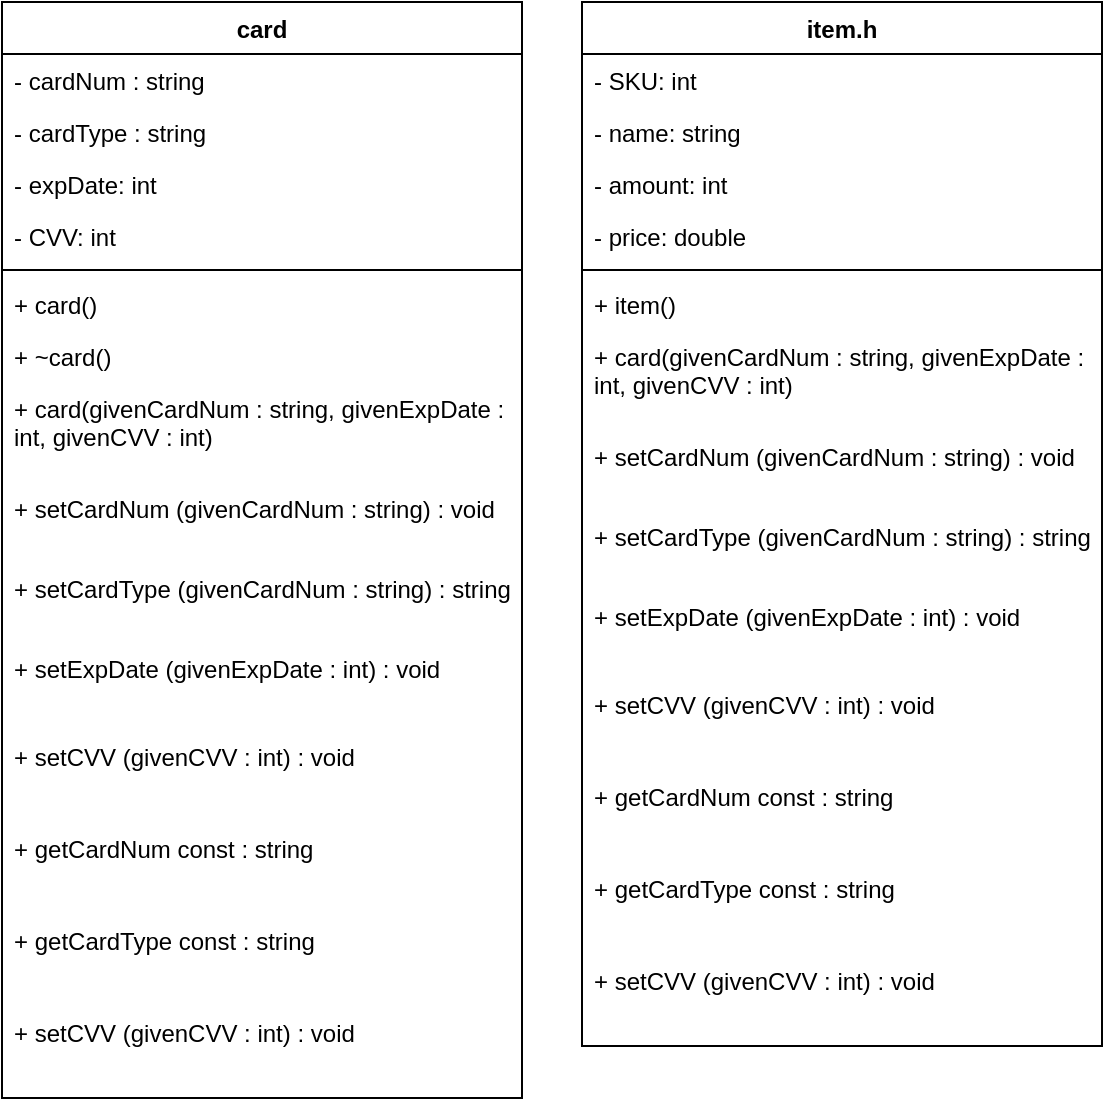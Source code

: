<mxfile version="18.0.2" type="device"><diagram id="s4DqyoTUTu_d57vvP1bP" name="Page-1"><mxGraphModel dx="1422" dy="794" grid="1" gridSize="10" guides="1" tooltips="1" connect="1" arrows="1" fold="1" page="1" pageScale="1" pageWidth="850" pageHeight="1100" math="0" shadow="0"><root><mxCell id="0"/><mxCell id="1" parent="0"/><mxCell id="wkDU2TJ7Rcdr3MBC7R-R-6" value="card" style="swimlane;fontStyle=1;align=center;verticalAlign=top;childLayout=stackLayout;horizontal=1;startSize=26;horizontalStack=0;resizeParent=1;resizeParentMax=0;resizeLast=0;collapsible=1;marginBottom=0;" parent="1" vertex="1"><mxGeometry x="30" y="30" width="260" height="548" as="geometry"><mxRectangle x="30" y="30" width="60" height="26" as="alternateBounds"/></mxGeometry></mxCell><mxCell id="wkDU2TJ7Rcdr3MBC7R-R-7" value="- cardNum : string" style="text;strokeColor=none;fillColor=none;align=left;verticalAlign=top;spacingLeft=4;spacingRight=4;overflow=hidden;rotatable=0;points=[[0,0.5],[1,0.5]];portConstraint=eastwest;" parent="wkDU2TJ7Rcdr3MBC7R-R-6" vertex="1"><mxGeometry y="26" width="260" height="26" as="geometry"/></mxCell><mxCell id="wkDU2TJ7Rcdr3MBC7R-R-12" value="- cardType : string" style="text;strokeColor=none;fillColor=none;align=left;verticalAlign=top;spacingLeft=4;spacingRight=4;overflow=hidden;rotatable=0;points=[[0,0.5],[1,0.5]];portConstraint=eastwest;" parent="wkDU2TJ7Rcdr3MBC7R-R-6" vertex="1"><mxGeometry y="52" width="260" height="26" as="geometry"/></mxCell><mxCell id="wkDU2TJ7Rcdr3MBC7R-R-13" value="- expDate: int" style="text;strokeColor=none;fillColor=none;align=left;verticalAlign=top;spacingLeft=4;spacingRight=4;overflow=hidden;rotatable=0;points=[[0,0.5],[1,0.5]];portConstraint=eastwest;" parent="wkDU2TJ7Rcdr3MBC7R-R-6" vertex="1"><mxGeometry y="78" width="260" height="26" as="geometry"/></mxCell><mxCell id="wkDU2TJ7Rcdr3MBC7R-R-14" value="- CVV: int" style="text;strokeColor=none;fillColor=none;align=left;verticalAlign=top;spacingLeft=4;spacingRight=4;overflow=hidden;rotatable=0;points=[[0,0.5],[1,0.5]];portConstraint=eastwest;" parent="wkDU2TJ7Rcdr3MBC7R-R-6" vertex="1"><mxGeometry y="104" width="260" height="26" as="geometry"/></mxCell><mxCell id="wkDU2TJ7Rcdr3MBC7R-R-8" value="" style="line;strokeWidth=1;fillColor=none;align=left;verticalAlign=middle;spacingTop=-1;spacingLeft=3;spacingRight=3;rotatable=0;labelPosition=right;points=[];portConstraint=eastwest;" parent="wkDU2TJ7Rcdr3MBC7R-R-6" vertex="1"><mxGeometry y="130" width="260" height="8" as="geometry"/></mxCell><mxCell id="wkDU2TJ7Rcdr3MBC7R-R-15" value="+ card()" style="text;strokeColor=none;fillColor=none;align=left;verticalAlign=top;spacingLeft=4;spacingRight=4;overflow=hidden;rotatable=0;points=[[0,0.5],[1,0.5]];portConstraint=eastwest;" parent="wkDU2TJ7Rcdr3MBC7R-R-6" vertex="1"><mxGeometry y="138" width="260" height="26" as="geometry"/></mxCell><mxCell id="wkDU2TJ7Rcdr3MBC7R-R-16" value="+ ~card()" style="text;strokeColor=none;fillColor=none;align=left;verticalAlign=top;spacingLeft=4;spacingRight=4;overflow=hidden;rotatable=0;points=[[0,0.5],[1,0.5]];portConstraint=eastwest;" parent="wkDU2TJ7Rcdr3MBC7R-R-6" vertex="1"><mxGeometry y="164" width="260" height="26" as="geometry"/></mxCell><mxCell id="wkDU2TJ7Rcdr3MBC7R-R-17" value="+ card(givenCardNum : string, givenExpDate : int, givenCVV : int)" style="text;strokeColor=none;fillColor=none;align=left;verticalAlign=top;spacingLeft=4;spacingRight=4;overflow=hidden;rotatable=0;points=[[0,0.5],[1,0.5]];portConstraint=eastwest;whiteSpace=wrap;" parent="wkDU2TJ7Rcdr3MBC7R-R-6" vertex="1"><mxGeometry y="190" width="260" height="50" as="geometry"/></mxCell><mxCell id="wkDU2TJ7Rcdr3MBC7R-R-19" value="+ setCardNum (givenCardNum : string) : void" style="text;strokeColor=none;fillColor=none;align=left;verticalAlign=top;spacingLeft=4;spacingRight=4;overflow=hidden;rotatable=0;points=[[0,0.5],[1,0.5]];portConstraint=eastwest;whiteSpace=wrap;" parent="wkDU2TJ7Rcdr3MBC7R-R-6" vertex="1"><mxGeometry y="240" width="260" height="40" as="geometry"/></mxCell><mxCell id="wkDU2TJ7Rcdr3MBC7R-R-20" value="+ setCardType (givenCardNum : string) : string" style="text;strokeColor=none;fillColor=none;align=left;verticalAlign=top;spacingLeft=4;spacingRight=4;overflow=hidden;rotatable=0;points=[[0,0.5],[1,0.5]];portConstraint=eastwest;whiteSpace=wrap;" parent="wkDU2TJ7Rcdr3MBC7R-R-6" vertex="1"><mxGeometry y="280" width="260" height="40" as="geometry"/></mxCell><mxCell id="wkDU2TJ7Rcdr3MBC7R-R-18" value="+ setExpDate (givenExpDate : int) : void" style="text;strokeColor=none;fillColor=none;align=left;verticalAlign=top;spacingLeft=4;spacingRight=4;overflow=hidden;rotatable=0;points=[[0,0.5],[1,0.5]];portConstraint=eastwest;whiteSpace=wrap;" parent="wkDU2TJ7Rcdr3MBC7R-R-6" vertex="1"><mxGeometry y="320" width="260" height="44" as="geometry"/></mxCell><mxCell id="wkDU2TJ7Rcdr3MBC7R-R-9" value="+ setCVV (givenCVV : int) : void" style="text;strokeColor=none;fillColor=none;align=left;verticalAlign=top;spacingLeft=4;spacingRight=4;overflow=hidden;rotatable=0;points=[[0,0.5],[1,0.5]];portConstraint=eastwest;whiteSpace=wrap;" parent="wkDU2TJ7Rcdr3MBC7R-R-6" vertex="1"><mxGeometry y="364" width="260" height="46" as="geometry"/></mxCell><mxCell id="wkDU2TJ7Rcdr3MBC7R-R-23" value="+ getCardNum const : string" style="text;strokeColor=none;fillColor=none;align=left;verticalAlign=top;spacingLeft=4;spacingRight=4;overflow=hidden;rotatable=0;points=[[0,0.5],[1,0.5]];portConstraint=eastwest;whiteSpace=wrap;" parent="wkDU2TJ7Rcdr3MBC7R-R-6" vertex="1"><mxGeometry y="410" width="260" height="46" as="geometry"/></mxCell><mxCell id="wkDU2TJ7Rcdr3MBC7R-R-24" value="+ getCardType const : string" style="text;strokeColor=none;fillColor=none;align=left;verticalAlign=top;spacingLeft=4;spacingRight=4;overflow=hidden;rotatable=0;points=[[0,0.5],[1,0.5]];portConstraint=eastwest;whiteSpace=wrap;" parent="wkDU2TJ7Rcdr3MBC7R-R-6" vertex="1"><mxGeometry y="456" width="260" height="46" as="geometry"/></mxCell><mxCell id="wkDU2TJ7Rcdr3MBC7R-R-25" value="+ setCVV (givenCVV : int) : void" style="text;strokeColor=none;fillColor=none;align=left;verticalAlign=top;spacingLeft=4;spacingRight=4;overflow=hidden;rotatable=0;points=[[0,0.5],[1,0.5]];portConstraint=eastwest;whiteSpace=wrap;" parent="wkDU2TJ7Rcdr3MBC7R-R-6" vertex="1"><mxGeometry y="502" width="260" height="46" as="geometry"/></mxCell><mxCell id="53AAbDuhJ5y8u_MURxXB-1" value="item.h" style="swimlane;fontStyle=1;align=center;verticalAlign=top;childLayout=stackLayout;horizontal=1;startSize=26;horizontalStack=0;resizeParent=1;resizeParentMax=0;resizeLast=0;collapsible=1;marginBottom=0;" vertex="1" parent="1"><mxGeometry x="320" y="30" width="260" height="522" as="geometry"><mxRectangle x="30" y="30" width="60" height="26" as="alternateBounds"/></mxGeometry></mxCell><mxCell id="53AAbDuhJ5y8u_MURxXB-2" value="- SKU: int" style="text;strokeColor=none;fillColor=none;align=left;verticalAlign=top;spacingLeft=4;spacingRight=4;overflow=hidden;rotatable=0;points=[[0,0.5],[1,0.5]];portConstraint=eastwest;" vertex="1" parent="53AAbDuhJ5y8u_MURxXB-1"><mxGeometry y="26" width="260" height="26" as="geometry"/></mxCell><mxCell id="53AAbDuhJ5y8u_MURxXB-3" value="- name: string" style="text;strokeColor=none;fillColor=none;align=left;verticalAlign=top;spacingLeft=4;spacingRight=4;overflow=hidden;rotatable=0;points=[[0,0.5],[1,0.5]];portConstraint=eastwest;" vertex="1" parent="53AAbDuhJ5y8u_MURxXB-1"><mxGeometry y="52" width="260" height="26" as="geometry"/></mxCell><mxCell id="53AAbDuhJ5y8u_MURxXB-4" value="- amount: int" style="text;strokeColor=none;fillColor=none;align=left;verticalAlign=top;spacingLeft=4;spacingRight=4;overflow=hidden;rotatable=0;points=[[0,0.5],[1,0.5]];portConstraint=eastwest;" vertex="1" parent="53AAbDuhJ5y8u_MURxXB-1"><mxGeometry y="78" width="260" height="26" as="geometry"/></mxCell><mxCell id="53AAbDuhJ5y8u_MURxXB-5" value="- price: double" style="text;strokeColor=none;fillColor=none;align=left;verticalAlign=top;spacingLeft=4;spacingRight=4;overflow=hidden;rotatable=0;points=[[0,0.5],[1,0.5]];portConstraint=eastwest;" vertex="1" parent="53AAbDuhJ5y8u_MURxXB-1"><mxGeometry y="104" width="260" height="26" as="geometry"/></mxCell><mxCell id="53AAbDuhJ5y8u_MURxXB-6" value="" style="line;strokeWidth=1;fillColor=none;align=left;verticalAlign=middle;spacingTop=-1;spacingLeft=3;spacingRight=3;rotatable=0;labelPosition=right;points=[];portConstraint=eastwest;" vertex="1" parent="53AAbDuhJ5y8u_MURxXB-1"><mxGeometry y="130" width="260" height="8" as="geometry"/></mxCell><mxCell id="53AAbDuhJ5y8u_MURxXB-7" value="+ item()" style="text;strokeColor=none;fillColor=none;align=left;verticalAlign=top;spacingLeft=4;spacingRight=4;overflow=hidden;rotatable=0;points=[[0,0.5],[1,0.5]];portConstraint=eastwest;" vertex="1" parent="53AAbDuhJ5y8u_MURxXB-1"><mxGeometry y="138" width="260" height="26" as="geometry"/></mxCell><mxCell id="53AAbDuhJ5y8u_MURxXB-9" value="+ card(givenCardNum : string, givenExpDate : int, givenCVV : int)" style="text;strokeColor=none;fillColor=none;align=left;verticalAlign=top;spacingLeft=4;spacingRight=4;overflow=hidden;rotatable=0;points=[[0,0.5],[1,0.5]];portConstraint=eastwest;whiteSpace=wrap;" vertex="1" parent="53AAbDuhJ5y8u_MURxXB-1"><mxGeometry y="164" width="260" height="50" as="geometry"/></mxCell><mxCell id="53AAbDuhJ5y8u_MURxXB-10" value="+ setCardNum (givenCardNum : string) : void" style="text;strokeColor=none;fillColor=none;align=left;verticalAlign=top;spacingLeft=4;spacingRight=4;overflow=hidden;rotatable=0;points=[[0,0.5],[1,0.5]];portConstraint=eastwest;whiteSpace=wrap;" vertex="1" parent="53AAbDuhJ5y8u_MURxXB-1"><mxGeometry y="214" width="260" height="40" as="geometry"/></mxCell><mxCell id="53AAbDuhJ5y8u_MURxXB-11" value="+ setCardType (givenCardNum : string) : string" style="text;strokeColor=none;fillColor=none;align=left;verticalAlign=top;spacingLeft=4;spacingRight=4;overflow=hidden;rotatable=0;points=[[0,0.5],[1,0.5]];portConstraint=eastwest;whiteSpace=wrap;" vertex="1" parent="53AAbDuhJ5y8u_MURxXB-1"><mxGeometry y="254" width="260" height="40" as="geometry"/></mxCell><mxCell id="53AAbDuhJ5y8u_MURxXB-12" value="+ setExpDate (givenExpDate : int) : void" style="text;strokeColor=none;fillColor=none;align=left;verticalAlign=top;spacingLeft=4;spacingRight=4;overflow=hidden;rotatable=0;points=[[0,0.5],[1,0.5]];portConstraint=eastwest;whiteSpace=wrap;" vertex="1" parent="53AAbDuhJ5y8u_MURxXB-1"><mxGeometry y="294" width="260" height="44" as="geometry"/></mxCell><mxCell id="53AAbDuhJ5y8u_MURxXB-13" value="+ setCVV (givenCVV : int) : void" style="text;strokeColor=none;fillColor=none;align=left;verticalAlign=top;spacingLeft=4;spacingRight=4;overflow=hidden;rotatable=0;points=[[0,0.5],[1,0.5]];portConstraint=eastwest;whiteSpace=wrap;" vertex="1" parent="53AAbDuhJ5y8u_MURxXB-1"><mxGeometry y="338" width="260" height="46" as="geometry"/></mxCell><mxCell id="53AAbDuhJ5y8u_MURxXB-14" value="+ getCardNum const : string" style="text;strokeColor=none;fillColor=none;align=left;verticalAlign=top;spacingLeft=4;spacingRight=4;overflow=hidden;rotatable=0;points=[[0,0.5],[1,0.5]];portConstraint=eastwest;whiteSpace=wrap;" vertex="1" parent="53AAbDuhJ5y8u_MURxXB-1"><mxGeometry y="384" width="260" height="46" as="geometry"/></mxCell><mxCell id="53AAbDuhJ5y8u_MURxXB-15" value="+ getCardType const : string" style="text;strokeColor=none;fillColor=none;align=left;verticalAlign=top;spacingLeft=4;spacingRight=4;overflow=hidden;rotatable=0;points=[[0,0.5],[1,0.5]];portConstraint=eastwest;whiteSpace=wrap;" vertex="1" parent="53AAbDuhJ5y8u_MURxXB-1"><mxGeometry y="430" width="260" height="46" as="geometry"/></mxCell><mxCell id="53AAbDuhJ5y8u_MURxXB-16" value="+ setCVV (givenCVV : int) : void" style="text;strokeColor=none;fillColor=none;align=left;verticalAlign=top;spacingLeft=4;spacingRight=4;overflow=hidden;rotatable=0;points=[[0,0.5],[1,0.5]];portConstraint=eastwest;whiteSpace=wrap;" vertex="1" parent="53AAbDuhJ5y8u_MURxXB-1"><mxGeometry y="476" width="260" height="46" as="geometry"/></mxCell></root></mxGraphModel></diagram></mxfile>